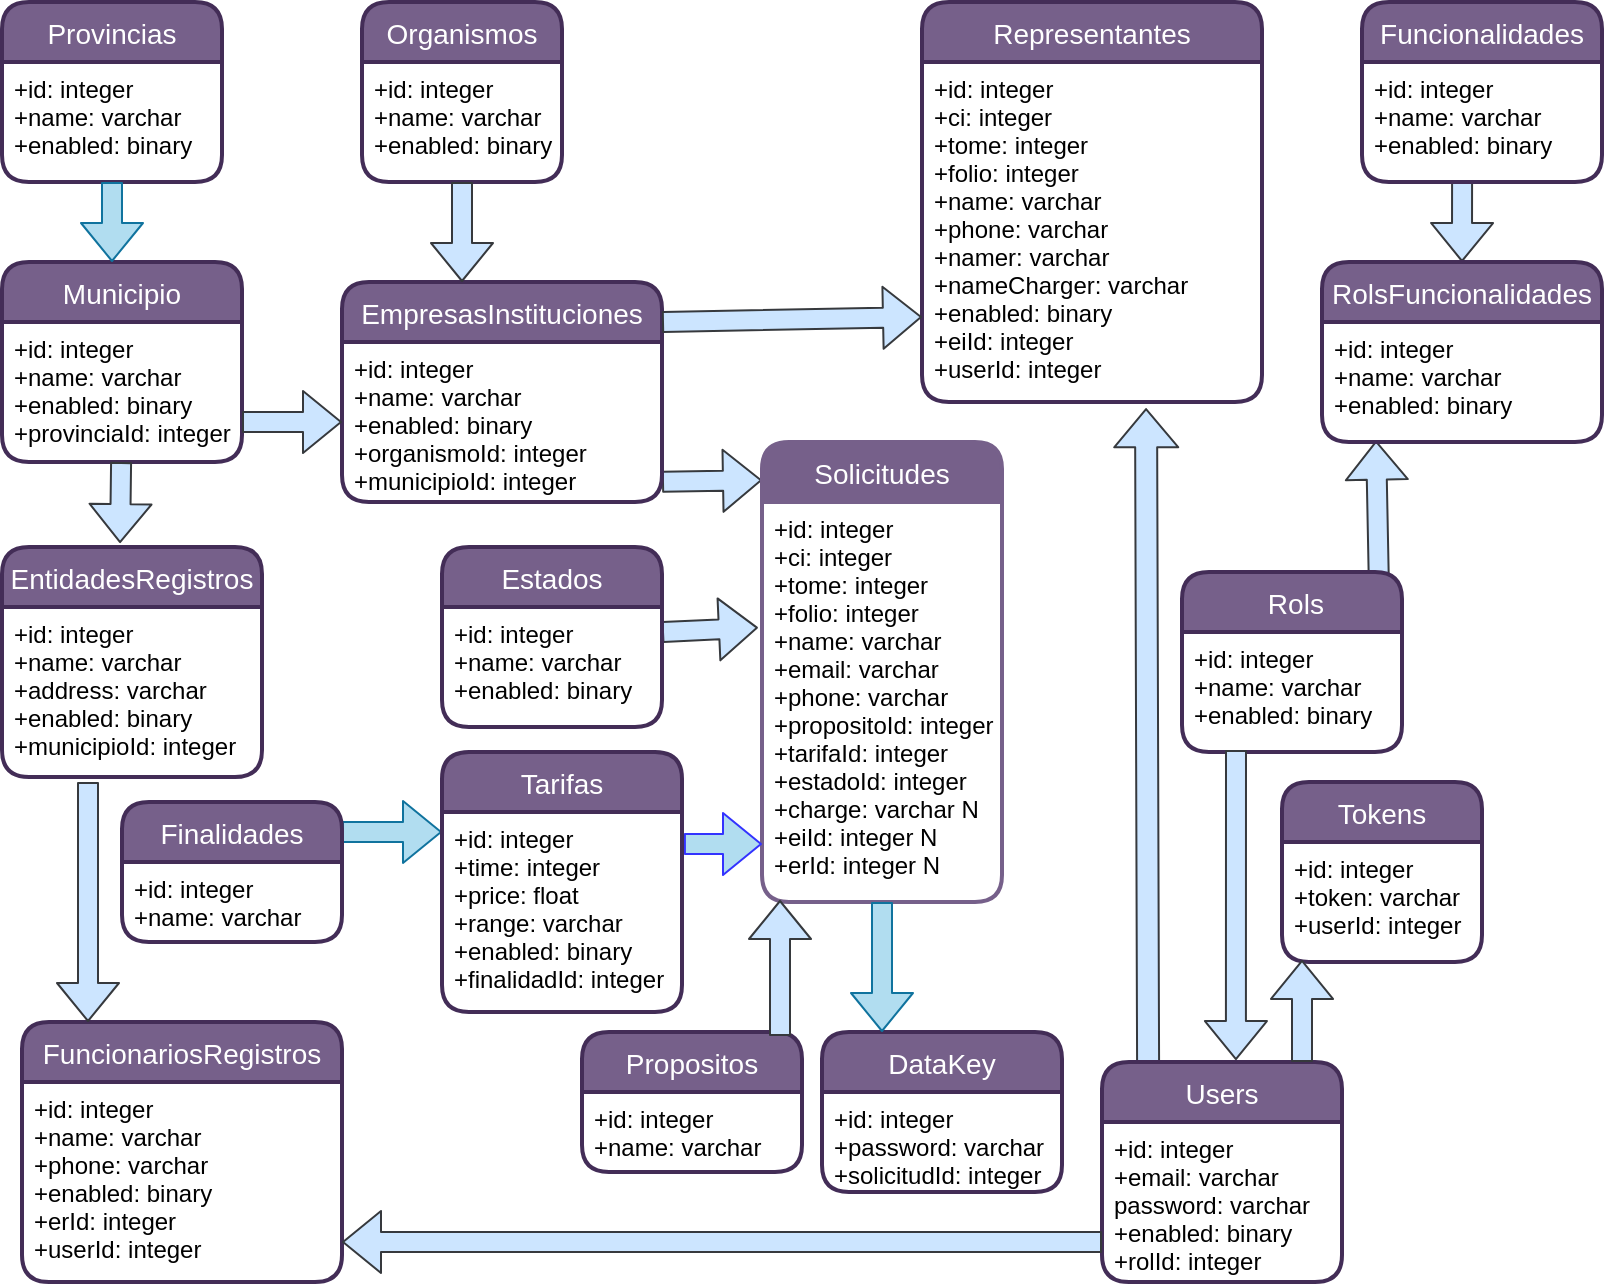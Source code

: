 <mxfile>
    <diagram id="2dnMiI9wf7hlkSWtC2Hm" name="pki">
        <mxGraphModel dx="564" dy="358" grid="1" gridSize="10" guides="1" tooltips="1" connect="1" arrows="1" fold="1" page="1" pageScale="1" pageWidth="827" pageHeight="1169" math="0" shadow="0">
            <root>
                <mxCell id="0"/>
                <mxCell id="1" parent="0"/>
                <mxCell id="15" value="Provincias" style="swimlane;childLayout=stackLayout;horizontal=1;startSize=30;horizontalStack=0;rounded=1;fontSize=14;fontStyle=0;strokeWidth=2;resizeParent=0;resizeLast=1;shadow=0;dashed=0;align=center;fillColor=#76608a;fontColor=#ffffff;strokeColor=#432D57;" parent="1" vertex="1">
                    <mxGeometry x="20" y="50" width="110" height="90" as="geometry"/>
                </mxCell>
                <mxCell id="16" value="+id: integer&#10;+name: varchar&#10;+enabled: binary" style="align=left;strokeColor=none;fillColor=none;spacingLeft=4;fontSize=12;verticalAlign=top;resizable=0;rotatable=0;part=1;" parent="15" vertex="1">
                    <mxGeometry y="30" width="110" height="60" as="geometry"/>
                </mxCell>
                <mxCell id="17" value="Municipio" style="swimlane;childLayout=stackLayout;horizontal=1;startSize=30;horizontalStack=0;rounded=1;fontSize=14;fontStyle=0;strokeWidth=2;resizeParent=0;resizeLast=1;shadow=0;dashed=0;align=center;fillColor=#76608a;fontColor=#ffffff;strokeColor=#432D57;" parent="1" vertex="1">
                    <mxGeometry x="20" y="180" width="120" height="100" as="geometry"/>
                </mxCell>
                <mxCell id="18" value="+id: integer&#10;+name: varchar&#10;+enabled: binary&#10;+provinciaId: integer" style="align=left;strokeColor=none;fillColor=none;spacingLeft=4;fontSize=12;verticalAlign=top;resizable=0;rotatable=0;part=1;" parent="17" vertex="1">
                    <mxGeometry y="30" width="120" height="70" as="geometry"/>
                </mxCell>
                <mxCell id="32" value="Organismos" style="swimlane;childLayout=stackLayout;horizontal=1;startSize=30;horizontalStack=0;rounded=1;fontSize=14;fontStyle=0;strokeWidth=2;resizeParent=0;resizeLast=1;shadow=0;dashed=0;align=center;fillColor=#76608a;strokeColor=#432D57;fontColor=#ffffff;" parent="1" vertex="1">
                    <mxGeometry x="200" y="50" width="100" height="90" as="geometry"/>
                </mxCell>
                <mxCell id="33" value="+id: integer&#10;+name: varchar&#10;+enabled: binary" style="align=left;strokeColor=none;fillColor=none;spacingLeft=4;fontSize=12;verticalAlign=top;resizable=0;rotatable=0;part=1;" parent="32" vertex="1">
                    <mxGeometry y="30" width="100" height="60" as="geometry"/>
                </mxCell>
                <mxCell id="63" style="edgeStyle=none;shape=flexArrow;html=1;entryX=0;entryY=0.083;entryDx=0;entryDy=0;fillColor=#cce5ff;strokeColor=#36393d;entryPerimeter=0;exitX=1;exitY=0.874;exitDx=0;exitDy=0;exitPerimeter=0;" parent="1" source="35" target="61" edge="1">
                    <mxGeometry relative="1" as="geometry">
                        <mxPoint x="360" y="290" as="sourcePoint"/>
                    </mxGeometry>
                </mxCell>
                <mxCell id="34" value="EmpresasInstituciones" style="swimlane;childLayout=stackLayout;horizontal=1;startSize=30;horizontalStack=0;rounded=1;fontSize=14;fontStyle=0;strokeWidth=2;resizeParent=0;resizeLast=1;shadow=0;dashed=0;align=center;fillColor=#76608a;strokeColor=#432D57;fontColor=#ffffff;" parent="1" vertex="1">
                    <mxGeometry x="190" y="190" width="160" height="110" as="geometry"/>
                </mxCell>
                <mxCell id="35" value="+id: integer&#10;+name: varchar&#10;+enabled: binary&#10;+organismoId: integer&#10;+municipioId: integer" style="align=left;strokeColor=none;fillColor=none;spacingLeft=4;fontSize=12;verticalAlign=top;resizable=0;rotatable=0;part=1;" parent="34" vertex="1">
                    <mxGeometry y="30" width="160" height="80" as="geometry"/>
                </mxCell>
                <mxCell id="36" style="edgeStyle=none;shape=flexArrow;html=1;fillColor=#cce5ff;strokeColor=#36393d;entryX=0.375;entryY=0;entryDx=0;entryDy=0;entryPerimeter=0;" parent="1" source="33" target="34" edge="1">
                    <mxGeometry relative="1" as="geometry">
                        <mxPoint x="250" y="180" as="targetPoint"/>
                    </mxGeometry>
                </mxCell>
                <mxCell id="37" style="edgeStyle=none;shape=flexArrow;html=1;fillColor=#cce5ff;strokeColor=#36393d;entryX=0;entryY=0.5;entryDx=0;entryDy=0;" parent="1" target="35" edge="1">
                    <mxGeometry relative="1" as="geometry">
                        <mxPoint x="140" y="260" as="sourcePoint"/>
                        <mxPoint x="200" y="245" as="targetPoint"/>
                    </mxGeometry>
                </mxCell>
                <mxCell id="40" value="Representantes" style="swimlane;childLayout=stackLayout;horizontal=1;startSize=30;horizontalStack=0;rounded=1;fontSize=14;fontStyle=0;strokeWidth=2;resizeParent=0;resizeLast=1;shadow=0;dashed=0;align=center;fillColor=#76608a;strokeColor=#432D57;fontColor=#ffffff;" parent="1" vertex="1">
                    <mxGeometry x="480" y="50" width="170" height="200" as="geometry"/>
                </mxCell>
                <mxCell id="41" value="+id: integer&#10;+ci: integer&#10;+tome: integer&#10;+folio: integer&#10;+name: varchar&#10;+phone: varchar&#10;+namer: varchar&#10;+nameCharger: varchar&#10;+enabled: binary&#10;+eiId: integer&#10;+userId: integer" style="align=left;strokeColor=none;fillColor=none;spacingLeft=4;fontSize=12;verticalAlign=top;resizable=0;rotatable=0;part=1;" parent="40" vertex="1">
                    <mxGeometry y="30" width="170" height="170" as="geometry"/>
                </mxCell>
                <mxCell id="42" style="edgeStyle=none;shape=flexArrow;html=1;fillColor=#cce5ff;strokeColor=#36393d;exitX=1;exitY=0.182;exitDx=0;exitDy=0;exitPerimeter=0;entryX=0;entryY=0.75;entryDx=0;entryDy=0;" parent="1" source="34" target="41" edge="1">
                    <mxGeometry relative="1" as="geometry">
                        <mxPoint x="480" y="220" as="targetPoint"/>
                    </mxGeometry>
                </mxCell>
                <mxCell id="47" style="edgeStyle=none;shape=flexArrow;html=1;entryX=0.659;entryY=1.018;entryDx=0;entryDy=0;fillColor=#cce5ff;strokeColor=#36393d;width=11;endSize=6.02;exitX=0.192;exitY=0;exitDx=0;exitDy=0;entryPerimeter=0;exitPerimeter=0;" parent="1" source="45" target="41" edge="1">
                    <mxGeometry relative="1" as="geometry">
                        <mxPoint x="563" y="480" as="sourcePoint"/>
                    </mxGeometry>
                </mxCell>
                <mxCell id="45" value="Users" style="swimlane;childLayout=stackLayout;horizontal=1;startSize=30;horizontalStack=0;rounded=1;fontSize=14;fontStyle=0;strokeWidth=2;resizeParent=0;resizeLast=1;shadow=0;dashed=0;align=center;fillColor=#76608a;fontColor=#ffffff;strokeColor=#432D57;" parent="1" vertex="1">
                    <mxGeometry x="570" y="580" width="120" height="110" as="geometry"/>
                </mxCell>
                <mxCell id="46" value="+id: integer&#10;+email: varchar&#10;password: varchar&#10;+enabled: binary&#10;+rolId: integer" style="align=left;strokeColor=none;fillColor=none;spacingLeft=4;fontSize=12;verticalAlign=top;resizable=0;rotatable=0;part=1;" parent="45" vertex="1">
                    <mxGeometry y="30" width="120" height="80" as="geometry"/>
                </mxCell>
                <mxCell id="59" style="edgeStyle=none;shape=flexArrow;html=1;fillColor=#cce5ff;strokeColor=#36393d;exitX=0.894;exitY=0.011;exitDx=0;exitDy=0;exitPerimeter=0;entryX=0.193;entryY=0.989;entryDx=0;entryDy=0;entryPerimeter=0;" parent="1" source="52" target="57" edge="1">
                    <mxGeometry relative="1" as="geometry">
                        <mxPoint x="706" y="260" as="targetPoint"/>
                    </mxGeometry>
                </mxCell>
                <mxCell id="52" value=" Rols" style="swimlane;childLayout=stackLayout;horizontal=1;startSize=30;horizontalStack=0;rounded=1;fontSize=14;fontStyle=0;strokeWidth=2;resizeParent=0;resizeLast=1;shadow=0;dashed=0;align=center;fillColor=#76608a;fontColor=#ffffff;strokeColor=#432D57;" parent="1" vertex="1">
                    <mxGeometry x="610" y="335" width="110" height="90" as="geometry"/>
                </mxCell>
                <mxCell id="53" value="+id: integer&#10;+name: varchar&#10;+enabled: binary" style="align=left;strokeColor=none;fillColor=none;spacingLeft=4;fontSize=12;verticalAlign=top;resizable=0;rotatable=0;part=1;" parent="52" vertex="1">
                    <mxGeometry y="30" width="110" height="60" as="geometry"/>
                </mxCell>
                <mxCell id="60" style="edgeStyle=none;shape=flexArrow;html=1;entryX=0.5;entryY=0;entryDx=0;entryDy=0;fillColor=#cce5ff;strokeColor=#36393d;exitX=0.417;exitY=1;exitDx=0;exitDy=0;exitPerimeter=0;" parent="1" source="55" target="56" edge="1">
                    <mxGeometry relative="1" as="geometry"/>
                </mxCell>
                <mxCell id="54" value="Funcionalidades" style="swimlane;childLayout=stackLayout;horizontal=1;startSize=30;horizontalStack=0;rounded=1;fontSize=14;fontStyle=0;strokeWidth=2;resizeParent=0;resizeLast=1;shadow=0;dashed=0;align=center;fillColor=#76608a;fontColor=#ffffff;strokeColor=#432D57;" parent="1" vertex="1">
                    <mxGeometry x="700" y="50" width="120" height="90" as="geometry"/>
                </mxCell>
                <mxCell id="55" value="+id: integer&#10;+name: varchar&#10;+enabled: binary" style="align=left;strokeColor=none;fillColor=none;spacingLeft=4;fontSize=12;verticalAlign=top;resizable=0;rotatable=0;part=1;" parent="54" vertex="1">
                    <mxGeometry y="30" width="120" height="60" as="geometry"/>
                </mxCell>
                <mxCell id="56" value="RolsFuncionalidades" style="swimlane;childLayout=stackLayout;horizontal=1;startSize=30;horizontalStack=0;rounded=1;fontSize=14;fontStyle=0;strokeWidth=2;resizeParent=0;resizeLast=1;shadow=0;dashed=0;align=center;fillColor=#76608a;fontColor=#ffffff;strokeColor=#432D57;" parent="1" vertex="1">
                    <mxGeometry x="680" y="180" width="140" height="90" as="geometry"/>
                </mxCell>
                <mxCell id="57" value="+id: integer&#10;+name: varchar&#10;+enabled: binary" style="align=left;strokeColor=none;fillColor=none;spacingLeft=4;fontSize=12;verticalAlign=top;resizable=0;rotatable=0;part=1;" parent="56" vertex="1">
                    <mxGeometry y="30" width="140" height="60" as="geometry"/>
                </mxCell>
                <mxCell id="58" style="edgeStyle=none;shape=flexArrow;html=1;fillColor=#cce5ff;strokeColor=#36393d;entryX=0.558;entryY=-0.009;entryDx=0;entryDy=0;entryPerimeter=0;" parent="1" target="45" edge="1">
                    <mxGeometry relative="1" as="geometry">
                        <mxPoint x="637" y="424" as="sourcePoint"/>
                        <mxPoint x="628" y="460" as="targetPoint"/>
                    </mxGeometry>
                </mxCell>
                <mxCell id="61" value="Solicitudes" style="swimlane;childLayout=stackLayout;horizontal=1;startSize=30;horizontalStack=0;rounded=1;fontSize=14;fontStyle=0;strokeWidth=2;resizeParent=0;resizeLast=1;shadow=0;dashed=0;align=center;fillColor=#76608A;strokeColor=#76608A;fontColor=#ffffff;gradientColor=none;" parent="1" vertex="1">
                    <mxGeometry x="400" y="270" width="120" height="230" as="geometry"/>
                </mxCell>
                <mxCell id="62" value="+id: integer&#10;+ci: integer&#10;+tome: integer&#10;+folio: integer&#10;+name: varchar&#10;+email: varchar&#10;+phone: varchar&#10;+propositoId: integer&#10;+tarifaId: integer&#10;+estadoId: integer&#10;+charge: varchar N&#10;+eiId: integer N&#10;+erId: integer N" style="align=left;strokeColor=none;fillColor=none;spacingLeft=4;fontSize=12;verticalAlign=top;resizable=0;rotatable=0;part=1;" parent="61" vertex="1">
                    <mxGeometry y="30" width="120" height="200" as="geometry"/>
                </mxCell>
                <mxCell id="64" value="Propositos" style="swimlane;childLayout=stackLayout;horizontal=1;startSize=30;horizontalStack=0;rounded=1;fontSize=14;fontStyle=0;strokeWidth=2;resizeParent=0;resizeLast=1;shadow=0;dashed=0;align=center;fillColor=#76608a;fontColor=#ffffff;strokeColor=#432D57;" parent="1" vertex="1">
                    <mxGeometry x="310" y="565" width="110" height="70" as="geometry"/>
                </mxCell>
                <mxCell id="65" value="+id: integer&#10;+name: varchar" style="align=left;strokeColor=none;fillColor=none;spacingLeft=4;fontSize=12;verticalAlign=top;resizable=0;rotatable=0;part=1;" parent="64" vertex="1">
                    <mxGeometry y="30" width="110" height="40" as="geometry"/>
                </mxCell>
                <mxCell id="70" style="edgeStyle=none;shape=flexArrow;html=1;entryX=-0.017;entryY=0.314;entryDx=0;entryDy=0;entryPerimeter=0;fillColor=#cce5ff;strokeColor=#36393d;" parent="1" source="67" target="62" edge="1">
                    <mxGeometry relative="1" as="geometry"/>
                </mxCell>
                <mxCell id="67" value="Estados" style="swimlane;childLayout=stackLayout;horizontal=1;startSize=30;horizontalStack=0;rounded=1;fontSize=14;fontStyle=0;strokeWidth=2;resizeParent=0;resizeLast=1;shadow=0;dashed=0;align=center;fillColor=#76608a;fontColor=#ffffff;strokeColor=#432D57;" parent="1" vertex="1">
                    <mxGeometry x="240" y="322.5" width="110" height="90" as="geometry"/>
                </mxCell>
                <mxCell id="68" value="+id: integer&#10;+name: varchar&#10;+enabled: binary" style="align=left;strokeColor=none;fillColor=none;spacingLeft=4;fontSize=12;verticalAlign=top;resizable=0;rotatable=0;part=1;" parent="67" vertex="1">
                    <mxGeometry y="30" width="110" height="60" as="geometry"/>
                </mxCell>
                <mxCell id="69" style="edgeStyle=none;shape=flexArrow;html=1;entryX=0.075;entryY=0.995;entryDx=0;entryDy=0;entryPerimeter=0;fillColor=#cce5ff;strokeColor=#36393d;" parent="1" target="62" edge="1">
                    <mxGeometry relative="1" as="geometry">
                        <mxPoint x="409" y="567" as="sourcePoint"/>
                    </mxGeometry>
                </mxCell>
                <mxCell id="71" value="EntidadesRegistros" style="swimlane;childLayout=stackLayout;horizontal=1;startSize=30;horizontalStack=0;rounded=1;fontSize=14;fontStyle=0;strokeWidth=2;resizeParent=0;resizeLast=1;shadow=0;dashed=0;align=center;fillColor=#76608a;fontColor=#ffffff;strokeColor=#432D57;" parent="1" vertex="1">
                    <mxGeometry x="20" y="322.5" width="130" height="115" as="geometry"/>
                </mxCell>
                <mxCell id="72" value="+id: integer&#10;+name: varchar&#10;+address: varchar&#10;+enabled: binary&#10;+municipioId: integer" style="align=left;strokeColor=none;fillColor=none;spacingLeft=4;fontSize=12;verticalAlign=top;resizable=0;rotatable=0;part=1;" parent="71" vertex="1">
                    <mxGeometry y="30" width="130" height="85" as="geometry"/>
                </mxCell>
                <mxCell id="75" style="edgeStyle=none;shape=flexArrow;html=1;entryX=0.454;entryY=-0.017;entryDx=0;entryDy=0;entryPerimeter=0;fillColor=#cce5ff;strokeColor=#36393d;" parent="1" source="18" target="71" edge="1">
                    <mxGeometry relative="1" as="geometry"/>
                </mxCell>
                <mxCell id="76" value="FuncionariosRegistros" style="swimlane;childLayout=stackLayout;horizontal=1;startSize=30;horizontalStack=0;rounded=1;fontSize=14;fontStyle=0;strokeWidth=2;resizeParent=0;resizeLast=1;shadow=0;dashed=0;align=center;fillColor=#76608a;strokeColor=#432D57;fontColor=#ffffff;" parent="1" vertex="1">
                    <mxGeometry x="30" y="560" width="160" height="130" as="geometry"/>
                </mxCell>
                <mxCell id="77" value="+id: integer&#10;+name: varchar&#10;+phone: varchar&#10;+enabled: binary&#10;+erId: integer&#10;+userId: integer" style="align=left;strokeColor=none;fillColor=none;spacingLeft=4;fontSize=12;verticalAlign=top;resizable=0;rotatable=0;part=1;" parent="76" vertex="1">
                    <mxGeometry y="30" width="160" height="100" as="geometry"/>
                </mxCell>
                <mxCell id="79" style="edgeStyle=none;shape=flexArrow;html=1;fillColor=#cce5ff;strokeColor=#36393d;" parent="1" edge="1">
                    <mxGeometry relative="1" as="geometry">
                        <mxPoint x="63" y="560" as="targetPoint"/>
                        <mxPoint x="63" y="440" as="sourcePoint"/>
                    </mxGeometry>
                </mxCell>
                <mxCell id="80" style="edgeStyle=none;shape=flexArrow;html=1;fillColor=#cce5ff;strokeColor=#36393d;exitX=0;exitY=0.75;exitDx=0;exitDy=0;" parent="1" source="46" edge="1">
                    <mxGeometry relative="1" as="geometry">
                        <mxPoint x="190" y="670" as="targetPoint"/>
                        <mxPoint x="560" y="733" as="sourcePoint"/>
                    </mxGeometry>
                </mxCell>
                <mxCell id="83" value="Tokens" style="swimlane;childLayout=stackLayout;horizontal=1;startSize=30;horizontalStack=0;rounded=1;fontSize=14;fontStyle=0;strokeWidth=2;resizeParent=0;resizeLast=1;shadow=0;dashed=0;align=center;fillColor=#76608a;fontColor=#ffffff;strokeColor=#432D57;" parent="1" vertex="1">
                    <mxGeometry x="660" y="440" width="100" height="90" as="geometry"/>
                </mxCell>
                <mxCell id="84" value="+id: integer&#10;+token: varchar&#10;+userId: integer" style="align=left;strokeColor=none;fillColor=none;spacingLeft=4;fontSize=12;verticalAlign=top;resizable=0;rotatable=0;part=1;" parent="83" vertex="1">
                    <mxGeometry y="30" width="100" height="60" as="geometry"/>
                </mxCell>
                <mxCell id="85" style="edgeStyle=none;shape=flexArrow;html=1;fillColor=#cce5ff;strokeColor=#36393d;entryX=0.1;entryY=0.983;entryDx=0;entryDy=0;entryPerimeter=0;" parent="1" target="84" edge="1">
                    <mxGeometry relative="1" as="geometry">
                        <mxPoint x="700" y="770" as="targetPoint"/>
                        <mxPoint x="670" y="580" as="sourcePoint"/>
                    </mxGeometry>
                </mxCell>
                <mxCell id="96" style="edgeStyle=none;shape=flexArrow;rounded=1;html=1;labelBackgroundColor=default;fontFamily=Helvetica;fontSize=11;fontColor=default;endArrow=classic;strokeColor=#10739e;fillColor=#b1ddf0;exitX=1;exitY=0.214;exitDx=0;exitDy=0;exitPerimeter=0;" parent="1" source="88" edge="1">
                    <mxGeometry relative="1" as="geometry">
                        <mxPoint x="240" y="465" as="targetPoint"/>
                    </mxGeometry>
                </mxCell>
                <mxCell id="88" value="Finalidades" style="swimlane;childLayout=stackLayout;horizontal=1;startSize=30;horizontalStack=0;rounded=1;fontSize=14;fontStyle=0;strokeWidth=2;resizeParent=0;resizeLast=1;shadow=0;dashed=0;align=center;fillColor=#76608a;fontColor=#ffffff;strokeColor=#432D57;" parent="1" vertex="1">
                    <mxGeometry x="80" y="450" width="110" height="70" as="geometry"/>
                </mxCell>
                <mxCell id="89" value="+id: integer&#10;+name: varchar" style="align=left;strokeColor=none;fillColor=none;spacingLeft=4;fontSize=12;verticalAlign=top;resizable=0;rotatable=0;part=1;" parent="88" vertex="1">
                    <mxGeometry y="30" width="110" height="40" as="geometry"/>
                </mxCell>
                <mxCell id="93" style="edgeStyle=none;html=1;shape=flexArrow;strokeColor=#3333FF;exitX=1.008;exitY=0.16;exitDx=0;exitDy=0;fillColor=#b1ddf0;exitPerimeter=0;" parent="1" source="91" edge="1">
                    <mxGeometry relative="1" as="geometry">
                        <mxPoint x="400" y="471" as="targetPoint"/>
                    </mxGeometry>
                </mxCell>
                <mxCell id="90" value="Tarifas" style="swimlane;childLayout=stackLayout;horizontal=1;startSize=30;horizontalStack=0;rounded=1;fontSize=14;fontStyle=0;strokeWidth=2;resizeParent=0;resizeLast=1;shadow=0;dashed=0;align=center;fillColor=#76608a;fontColor=#ffffff;strokeColor=#432D57;" parent="1" vertex="1">
                    <mxGeometry x="240" y="425" width="120" height="130" as="geometry"/>
                </mxCell>
                <mxCell id="91" value="+id: integer&#10;+time: integer&#10;+price: float&#10;+range: varchar&#10;+enabled: binary&#10;+finalidadId: integer" style="align=left;strokeColor=none;fillColor=none;spacingLeft=4;fontSize=12;verticalAlign=top;resizable=0;rotatable=0;part=1;" parent="90" vertex="1">
                    <mxGeometry y="30" width="120" height="100" as="geometry"/>
                </mxCell>
                <mxCell id="98" value="DataKey" style="swimlane;childLayout=stackLayout;horizontal=1;startSize=30;horizontalStack=0;rounded=1;fontSize=14;fontStyle=0;strokeWidth=2;resizeParent=0;resizeLast=1;shadow=0;dashed=0;align=center;fillColor=#76608a;fontColor=#ffffff;strokeColor=#432D57;" parent="1" vertex="1">
                    <mxGeometry x="430" y="565" width="120" height="80" as="geometry"/>
                </mxCell>
                <mxCell id="99" value="+id: integer&#10;+password: varchar&#10;+solicitudId: integer" style="align=left;strokeColor=none;fillColor=none;spacingLeft=4;fontSize=12;verticalAlign=top;resizable=0;rotatable=0;part=1;" parent="98" vertex="1">
                    <mxGeometry y="30" width="120" height="50" as="geometry"/>
                </mxCell>
                <mxCell id="100" style="edgeStyle=none;html=1;shape=flexArrow;fillColor=#b1ddf0;strokeColor=#10739e;entryX=0.25;entryY=0;entryDx=0;entryDy=0;exitX=0.5;exitY=1;exitDx=0;exitDy=0;" parent="1" source="62" target="98" edge="1">
                    <mxGeometry relative="1" as="geometry">
                        <mxPoint x="483" y="510" as="sourcePoint"/>
                    </mxGeometry>
                </mxCell>
                <mxCell id="106" style="edgeStyle=none;html=1;exitX=0.5;exitY=1;exitDx=0;exitDy=0;strokeColor=#10739e;fillColor=#b1ddf0;shape=flexArrow;" parent="1" source="16" edge="1">
                    <mxGeometry relative="1" as="geometry">
                        <mxPoint x="75" y="180" as="targetPoint"/>
                    </mxGeometry>
                </mxCell>
            </root>
        </mxGraphModel>
    </diagram>
</mxfile>
